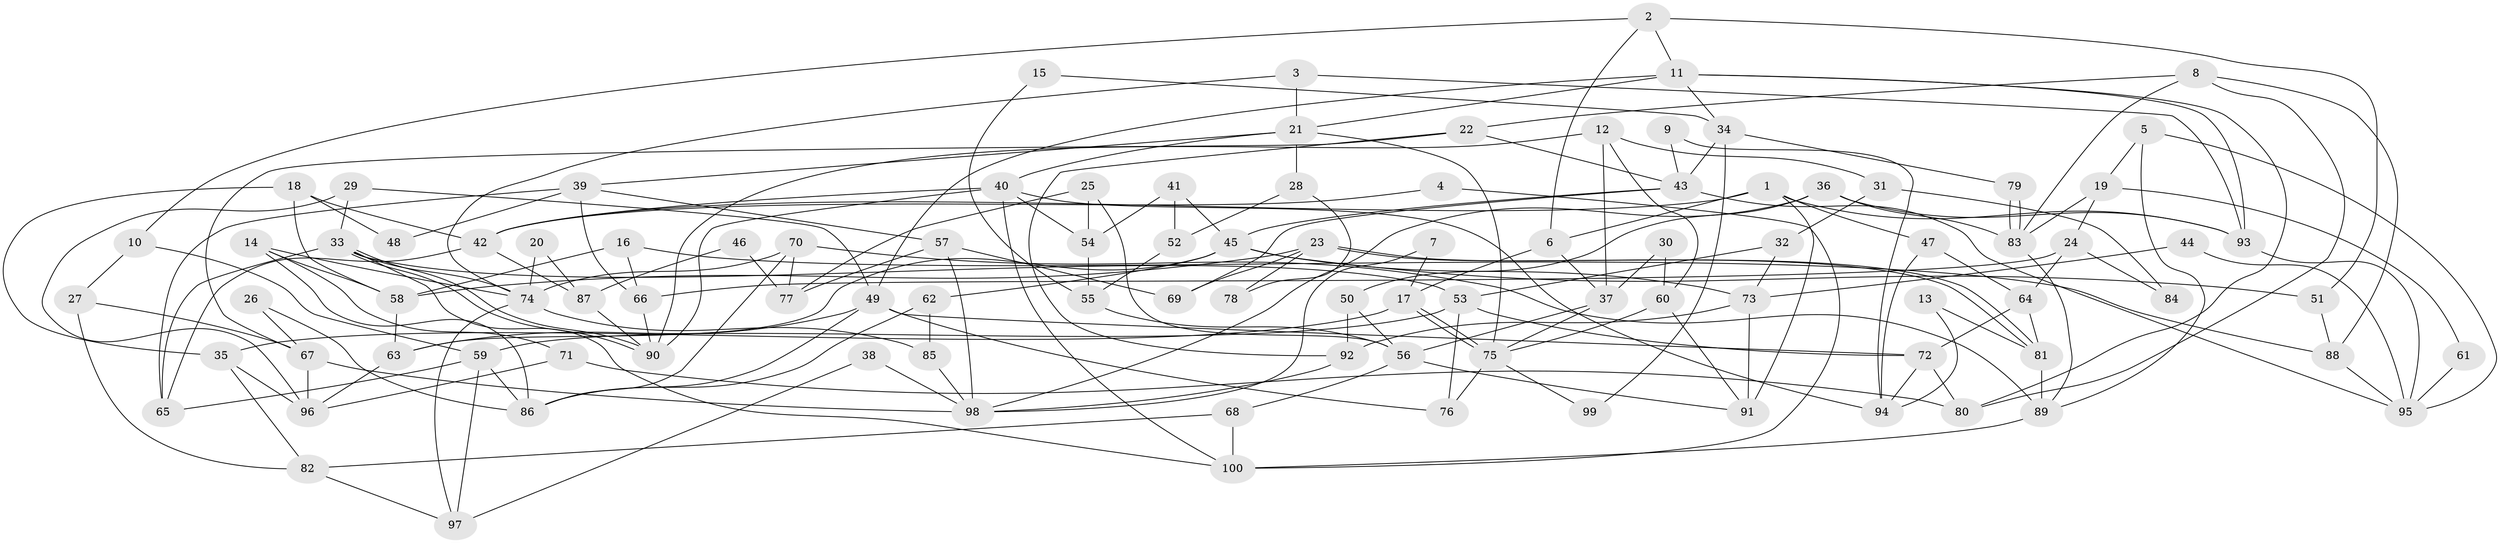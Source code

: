 // Generated by graph-tools (version 1.1) at 2025/38/02/21/25 10:38:59]
// undirected, 100 vertices, 200 edges
graph export_dot {
graph [start="1"]
  node [color=gray90,style=filled];
  1;
  2;
  3;
  4;
  5;
  6;
  7;
  8;
  9;
  10;
  11;
  12;
  13;
  14;
  15;
  16;
  17;
  18;
  19;
  20;
  21;
  22;
  23;
  24;
  25;
  26;
  27;
  28;
  29;
  30;
  31;
  32;
  33;
  34;
  35;
  36;
  37;
  38;
  39;
  40;
  41;
  42;
  43;
  44;
  45;
  46;
  47;
  48;
  49;
  50;
  51;
  52;
  53;
  54;
  55;
  56;
  57;
  58;
  59;
  60;
  61;
  62;
  63;
  64;
  65;
  66;
  67;
  68;
  69;
  70;
  71;
  72;
  73;
  74;
  75;
  76;
  77;
  78;
  79;
  80;
  81;
  82;
  83;
  84;
  85;
  86;
  87;
  88;
  89;
  90;
  91;
  92;
  93;
  94;
  95;
  96;
  97;
  98;
  99;
  100;
  1 -- 93;
  1 -- 47;
  1 -- 6;
  1 -- 42;
  1 -- 91;
  2 -- 11;
  2 -- 51;
  2 -- 6;
  2 -- 10;
  3 -- 21;
  3 -- 74;
  3 -- 93;
  4 -- 42;
  4 -- 100;
  5 -- 95;
  5 -- 19;
  5 -- 89;
  6 -- 17;
  6 -- 37;
  7 -- 17;
  7 -- 98;
  8 -- 80;
  8 -- 22;
  8 -- 83;
  8 -- 88;
  9 -- 94;
  9 -- 43;
  10 -- 59;
  10 -- 27;
  11 -- 21;
  11 -- 93;
  11 -- 34;
  11 -- 49;
  11 -- 80;
  12 -- 90;
  12 -- 37;
  12 -- 31;
  12 -- 60;
  13 -- 81;
  13 -- 94;
  14 -- 58;
  14 -- 74;
  14 -- 71;
  14 -- 86;
  15 -- 34;
  15 -- 55;
  16 -- 58;
  16 -- 88;
  16 -- 66;
  17 -- 75;
  17 -- 75;
  17 -- 35;
  18 -- 42;
  18 -- 58;
  18 -- 35;
  18 -- 48;
  19 -- 24;
  19 -- 83;
  19 -- 61;
  20 -- 74;
  20 -- 87;
  21 -- 75;
  21 -- 39;
  21 -- 28;
  21 -- 40;
  22 -- 67;
  22 -- 92;
  22 -- 43;
  23 -- 69;
  23 -- 81;
  23 -- 81;
  23 -- 58;
  23 -- 78;
  24 -- 64;
  24 -- 66;
  24 -- 84;
  25 -- 56;
  25 -- 77;
  25 -- 54;
  26 -- 86;
  26 -- 67;
  27 -- 82;
  27 -- 67;
  28 -- 52;
  28 -- 78;
  29 -- 49;
  29 -- 33;
  29 -- 96;
  30 -- 37;
  30 -- 60;
  31 -- 32;
  31 -- 84;
  32 -- 53;
  32 -- 73;
  33 -- 90;
  33 -- 90;
  33 -- 100;
  33 -- 53;
  33 -- 65;
  33 -- 74;
  34 -- 43;
  34 -- 79;
  34 -- 99;
  35 -- 82;
  35 -- 96;
  36 -- 83;
  36 -- 98;
  36 -- 50;
  36 -- 93;
  37 -- 56;
  37 -- 75;
  38 -- 97;
  38 -- 98;
  39 -- 65;
  39 -- 66;
  39 -- 48;
  39 -- 57;
  40 -- 42;
  40 -- 54;
  40 -- 90;
  40 -- 94;
  40 -- 100;
  41 -- 54;
  41 -- 45;
  41 -- 52;
  42 -- 65;
  42 -- 87;
  43 -- 45;
  43 -- 69;
  43 -- 95;
  44 -- 95;
  44 -- 73;
  45 -- 73;
  45 -- 63;
  45 -- 51;
  45 -- 62;
  46 -- 87;
  46 -- 77;
  47 -- 64;
  47 -- 94;
  49 -- 76;
  49 -- 63;
  49 -- 72;
  49 -- 86;
  50 -- 56;
  50 -- 92;
  51 -- 88;
  52 -- 55;
  53 -- 72;
  53 -- 59;
  53 -- 76;
  54 -- 55;
  55 -- 56;
  56 -- 68;
  56 -- 91;
  57 -- 98;
  57 -- 69;
  57 -- 77;
  58 -- 63;
  59 -- 86;
  59 -- 65;
  59 -- 97;
  60 -- 75;
  60 -- 91;
  61 -- 95;
  62 -- 86;
  62 -- 85;
  63 -- 96;
  64 -- 81;
  64 -- 72;
  66 -- 90;
  67 -- 96;
  67 -- 98;
  68 -- 100;
  68 -- 82;
  70 -- 89;
  70 -- 86;
  70 -- 74;
  70 -- 77;
  71 -- 96;
  71 -- 80;
  72 -- 80;
  72 -- 94;
  73 -- 91;
  73 -- 92;
  74 -- 85;
  74 -- 97;
  75 -- 76;
  75 -- 99;
  79 -- 83;
  79 -- 83;
  81 -- 89;
  82 -- 97;
  83 -- 89;
  85 -- 98;
  87 -- 90;
  88 -- 95;
  89 -- 100;
  92 -- 98;
  93 -- 95;
}
